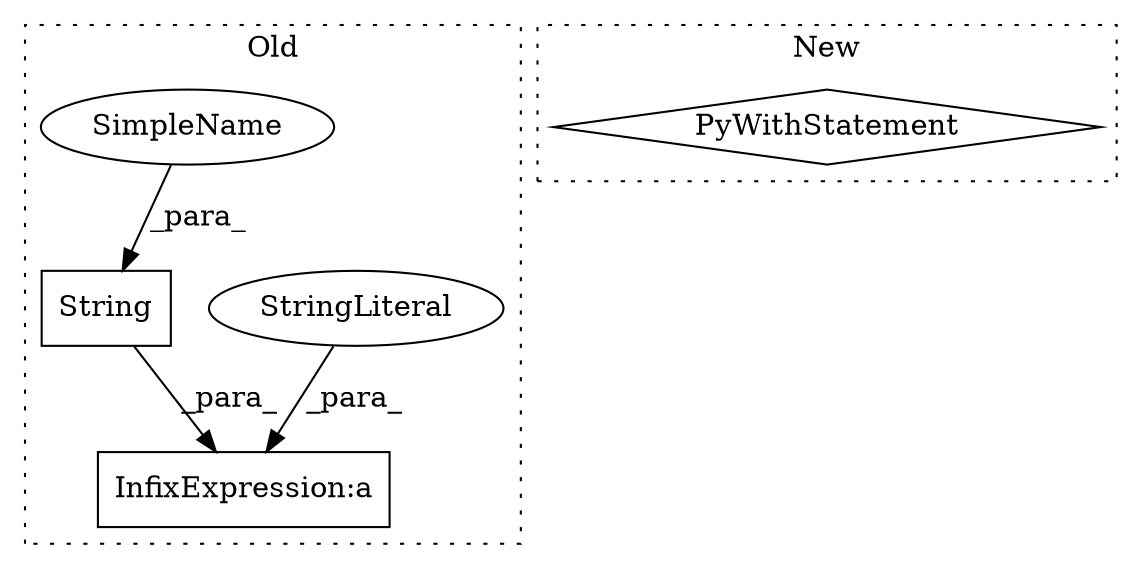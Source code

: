 digraph G {
subgraph cluster0 {
1 [label="String" a="32" s="2660,2668" l="7,1" shape="box"];
3 [label="InfixExpression:a" a="27" s="2657" l="3" shape="box"];
4 [label="StringLiteral" a="45" s="2643" l="14" shape="ellipse"];
5 [label="SimpleName" a="42" s="2667" l="1" shape="ellipse"];
label = "Old";
style="dotted";
}
subgraph cluster1 {
2 [label="PyWithStatement" a="104" s="2438,2490" l="10,2" shape="diamond"];
label = "New";
style="dotted";
}
1 -> 3 [label="_para_"];
4 -> 3 [label="_para_"];
5 -> 1 [label="_para_"];
}